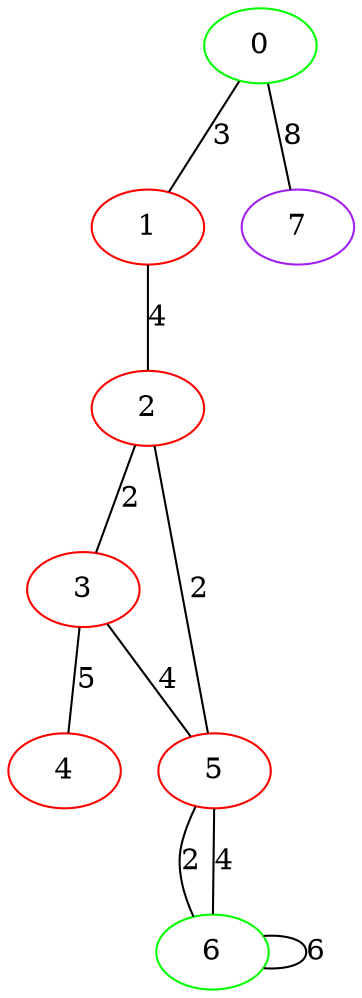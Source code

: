 graph "" {
0 [color=green, weight=2];
1 [color=red, weight=1];
2 [color=red, weight=1];
3 [color=red, weight=1];
4 [color=red, weight=1];
5 [color=red, weight=1];
6 [color=green, weight=2];
7 [color=purple, weight=4];
0 -- 1  [key=0, label=3];
0 -- 7  [key=0, label=8];
1 -- 2  [key=0, label=4];
2 -- 3  [key=0, label=2];
2 -- 5  [key=0, label=2];
3 -- 4  [key=0, label=5];
3 -- 5  [key=0, label=4];
5 -- 6  [key=0, label=2];
5 -- 6  [key=1, label=4];
6 -- 6  [key=0, label=6];
}
